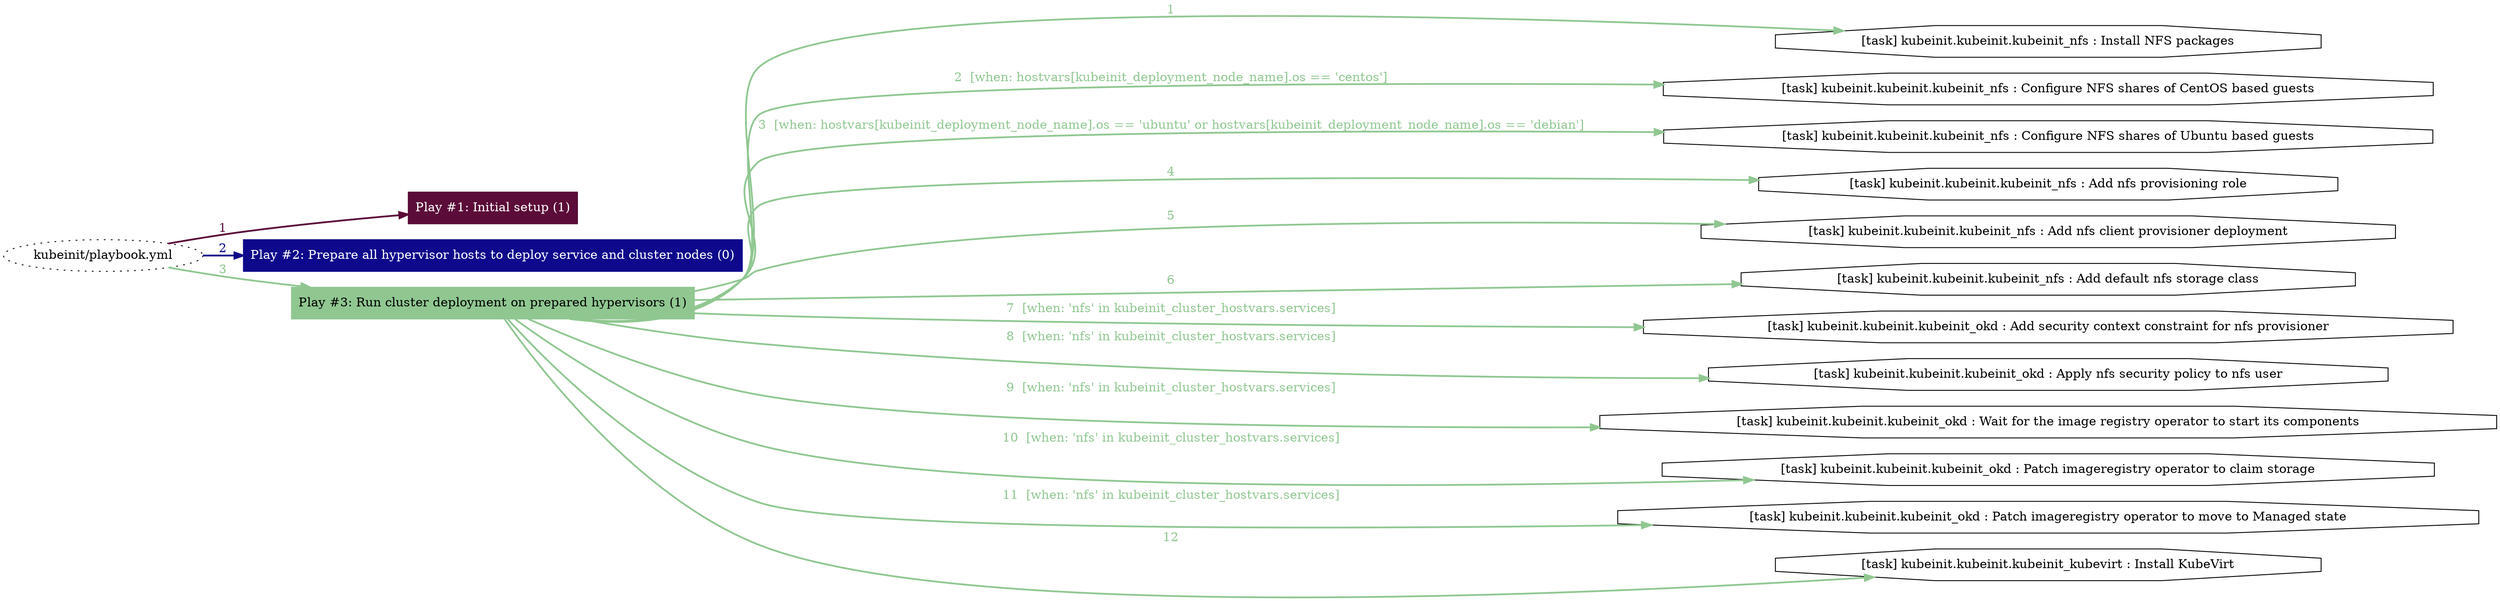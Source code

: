 digraph "kubeinit/playbook.yml "{
	graph [concentrate=true ordering=in rankdir=LR ratio=fill]
	edge [esep=5 sep=10]
	"kubeinit/playbook.yml" [id=root_node style=dotted]
	subgraph "Play #1: Initial setup (1) "{
		"Play #1: Initial setup (1)" [color="#5b0c38" fontcolor="#ffffff" id="play_8a2086c4-7f6f-4df3-936b-7ef88454878d" shape=box style=filled tooltip=localhost]
		"kubeinit/playbook.yml" -> "Play #1: Initial setup (1)" [label=1 color="#5b0c38" fontcolor="#5b0c38" id="edge_cac5e9f7-88a8-497a-8475-3549252bec08" style=bold]
	}
	subgraph "Play #2: Prepare all hypervisor hosts to deploy service and cluster nodes (0) "{
		"Play #2: Prepare all hypervisor hosts to deploy service and cluster nodes (0)" [color="#0e098c" fontcolor="#ffffff" id="play_e608656c-46d6-445c-b3e1-07bae216f195" shape=box style=filled tooltip=""]
		"kubeinit/playbook.yml" -> "Play #2: Prepare all hypervisor hosts to deploy service and cluster nodes (0)" [label=2 color="#0e098c" fontcolor="#0e098c" id="edge_751238a0-ab48-4eb5-8901-ee1fcd242dda" style=bold]
	}
	subgraph "Play #3: Run cluster deployment on prepared hypervisors (1) "{
		"Play #3: Run cluster deployment on prepared hypervisors (1)" [color="#90c791" fontcolor="#000000" id="play_155cc562-24e5-4ad2-979f-21565a93dfd8" shape=box style=filled tooltip=localhost]
		"kubeinit/playbook.yml" -> "Play #3: Run cluster deployment on prepared hypervisors (1)" [label=3 color="#90c791" fontcolor="#90c791" id="edge_a7d2c31a-5c5c-474a-b5e7-4c16452a0785" style=bold]
		"task_11d631ef-cadc-41b7-a83f-8329fc9d1bba" [label="[task] kubeinit.kubeinit.kubeinit_nfs : Install NFS packages" id="task_11d631ef-cadc-41b7-a83f-8329fc9d1bba" shape=octagon tooltip="[task] kubeinit.kubeinit.kubeinit_nfs : Install NFS packages"]
		"Play #3: Run cluster deployment on prepared hypervisors (1)" -> "task_11d631ef-cadc-41b7-a83f-8329fc9d1bba" [label=1 color="#90c791" fontcolor="#90c791" id="edge_6b881fd7-64b9-43d5-955c-e17554cddc5f" style=bold]
		"task_5d9c822f-5fea-4b05-bf19-4da4c7f26f1c" [label="[task] kubeinit.kubeinit.kubeinit_nfs : Configure NFS shares of CentOS based guests" id="task_5d9c822f-5fea-4b05-bf19-4da4c7f26f1c" shape=octagon tooltip="[task] kubeinit.kubeinit.kubeinit_nfs : Configure NFS shares of CentOS based guests"]
		"Play #3: Run cluster deployment on prepared hypervisors (1)" -> "task_5d9c822f-5fea-4b05-bf19-4da4c7f26f1c" [label="2  [when: hostvars[kubeinit_deployment_node_name].os == 'centos']" color="#90c791" fontcolor="#90c791" id="edge_6f817cc8-0cf9-48f7-87ad-775417a3c226" style=bold]
		"task_8f890860-eb66-4d7c-8caf-81cc5ee2f1d6" [label="[task] kubeinit.kubeinit.kubeinit_nfs : Configure NFS shares of Ubuntu based guests" id="task_8f890860-eb66-4d7c-8caf-81cc5ee2f1d6" shape=octagon tooltip="[task] kubeinit.kubeinit.kubeinit_nfs : Configure NFS shares of Ubuntu based guests"]
		"Play #3: Run cluster deployment on prepared hypervisors (1)" -> "task_8f890860-eb66-4d7c-8caf-81cc5ee2f1d6" [label="3  [when: hostvars[kubeinit_deployment_node_name].os == 'ubuntu' or hostvars[kubeinit_deployment_node_name].os == 'debian']" color="#90c791" fontcolor="#90c791" id="edge_0254192d-343c-4d0d-8e71-fe552e367356" style=bold]
		"task_4268fa70-5c31-48aa-acaf-5a32818906b7" [label="[task] kubeinit.kubeinit.kubeinit_nfs : Add nfs provisioning role" id="task_4268fa70-5c31-48aa-acaf-5a32818906b7" shape=octagon tooltip="[task] kubeinit.kubeinit.kubeinit_nfs : Add nfs provisioning role"]
		"Play #3: Run cluster deployment on prepared hypervisors (1)" -> "task_4268fa70-5c31-48aa-acaf-5a32818906b7" [label=4 color="#90c791" fontcolor="#90c791" id="edge_e77726b9-6ef3-4a36-9958-7aa67d30d670" style=bold]
		"task_eb258f4c-5d4a-4414-98f6-b2f498f4db2a" [label="[task] kubeinit.kubeinit.kubeinit_nfs : Add nfs client provisioner deployment" id="task_eb258f4c-5d4a-4414-98f6-b2f498f4db2a" shape=octagon tooltip="[task] kubeinit.kubeinit.kubeinit_nfs : Add nfs client provisioner deployment"]
		"Play #3: Run cluster deployment on prepared hypervisors (1)" -> "task_eb258f4c-5d4a-4414-98f6-b2f498f4db2a" [label=5 color="#90c791" fontcolor="#90c791" id="edge_2cf447e4-aa7a-4d7e-951e-c6d8abdc59d2" style=bold]
		"task_80361660-9c87-49c4-9fc4-add53594a43c" [label="[task] kubeinit.kubeinit.kubeinit_nfs : Add default nfs storage class" id="task_80361660-9c87-49c4-9fc4-add53594a43c" shape=octagon tooltip="[task] kubeinit.kubeinit.kubeinit_nfs : Add default nfs storage class"]
		"Play #3: Run cluster deployment on prepared hypervisors (1)" -> "task_80361660-9c87-49c4-9fc4-add53594a43c" [label=6 color="#90c791" fontcolor="#90c791" id="edge_ba263952-6bcc-42c6-94e6-92c9d2abdced" style=bold]
		"task_3d1a7439-c221-4be4-a985-2583de73f1ed" [label="[task] kubeinit.kubeinit.kubeinit_okd : Add security context constraint for nfs provisioner" id="task_3d1a7439-c221-4be4-a985-2583de73f1ed" shape=octagon tooltip="[task] kubeinit.kubeinit.kubeinit_okd : Add security context constraint for nfs provisioner"]
		"Play #3: Run cluster deployment on prepared hypervisors (1)" -> "task_3d1a7439-c221-4be4-a985-2583de73f1ed" [label="7  [when: 'nfs' in kubeinit_cluster_hostvars.services]" color="#90c791" fontcolor="#90c791" id="edge_34787aae-1ac3-455d-b136-04fce16036b3" style=bold]
		"task_47ccdad5-6f52-4e0b-b270-953afd0572fa" [label="[task] kubeinit.kubeinit.kubeinit_okd : Apply nfs security policy to nfs user" id="task_47ccdad5-6f52-4e0b-b270-953afd0572fa" shape=octagon tooltip="[task] kubeinit.kubeinit.kubeinit_okd : Apply nfs security policy to nfs user"]
		"Play #3: Run cluster deployment on prepared hypervisors (1)" -> "task_47ccdad5-6f52-4e0b-b270-953afd0572fa" [label="8  [when: 'nfs' in kubeinit_cluster_hostvars.services]" color="#90c791" fontcolor="#90c791" id="edge_a8944fec-b110-45d4-af11-4e880ffae538" style=bold]
		"task_c096efae-4e72-4ff4-9b4e-a451633f655b" [label="[task] kubeinit.kubeinit.kubeinit_okd : Wait for the image registry operator to start its components" id="task_c096efae-4e72-4ff4-9b4e-a451633f655b" shape=octagon tooltip="[task] kubeinit.kubeinit.kubeinit_okd : Wait for the image registry operator to start its components"]
		"Play #3: Run cluster deployment on prepared hypervisors (1)" -> "task_c096efae-4e72-4ff4-9b4e-a451633f655b" [label="9  [when: 'nfs' in kubeinit_cluster_hostvars.services]" color="#90c791" fontcolor="#90c791" id="edge_11c5781b-edbd-4a84-ad82-5123fdb7c4ec" style=bold]
		"task_9a948bb6-760c-4e72-b25e-bfded846bf79" [label="[task] kubeinit.kubeinit.kubeinit_okd : Patch imageregistry operator to claim storage" id="task_9a948bb6-760c-4e72-b25e-bfded846bf79" shape=octagon tooltip="[task] kubeinit.kubeinit.kubeinit_okd : Patch imageregistry operator to claim storage"]
		"Play #3: Run cluster deployment on prepared hypervisors (1)" -> "task_9a948bb6-760c-4e72-b25e-bfded846bf79" [label="10  [when: 'nfs' in kubeinit_cluster_hostvars.services]" color="#90c791" fontcolor="#90c791" id="edge_4b1b7bdc-68a4-4920-a885-99c0b2c9fe7a" style=bold]
		"task_7934280c-708c-479a-9a9b-4d06d84ae6a9" [label="[task] kubeinit.kubeinit.kubeinit_okd : Patch imageregistry operator to move to Managed state" id="task_7934280c-708c-479a-9a9b-4d06d84ae6a9" shape=octagon tooltip="[task] kubeinit.kubeinit.kubeinit_okd : Patch imageregistry operator to move to Managed state"]
		"Play #3: Run cluster deployment on prepared hypervisors (1)" -> "task_7934280c-708c-479a-9a9b-4d06d84ae6a9" [label="11  [when: 'nfs' in kubeinit_cluster_hostvars.services]" color="#90c791" fontcolor="#90c791" id="edge_71cf3658-daa5-49ef-9fcc-a39ffd963861" style=bold]
		"task_d0cf2c0e-43fe-46e0-845a-0be8ee27b46c" [label="[task] kubeinit.kubeinit.kubeinit_kubevirt : Install KubeVirt" id="task_d0cf2c0e-43fe-46e0-845a-0be8ee27b46c" shape=octagon tooltip="[task] kubeinit.kubeinit.kubeinit_kubevirt : Install KubeVirt"]
		"Play #3: Run cluster deployment on prepared hypervisors (1)" -> "task_d0cf2c0e-43fe-46e0-845a-0be8ee27b46c" [label=12 color="#90c791" fontcolor="#90c791" id="edge_7a49ca7e-0259-450d-9425-40a969e10c8e" style=bold]
	}
}
